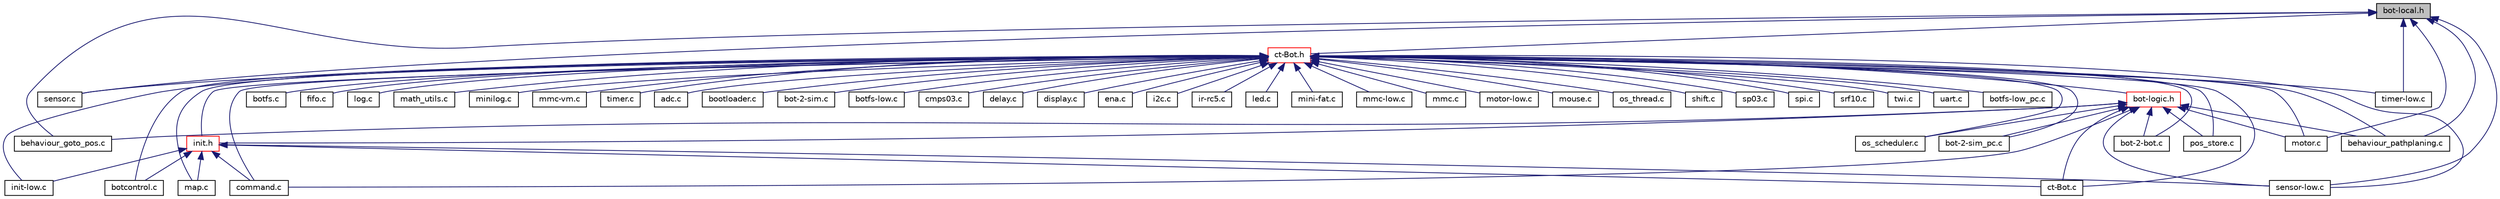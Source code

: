 digraph G
{
  edge [fontname="Helvetica",fontsize="10",labelfontname="Helvetica",labelfontsize="10"];
  node [fontname="Helvetica",fontsize="10",shape=record];
  Node1 [label="bot-local.h",height=0.2,width=0.4,color="black", fillcolor="grey75", style="filled" fontcolor="black"];
  Node1 -> Node2 [dir="back",color="midnightblue",fontsize="10",style="solid",fontname="Helvetica"];
  Node2 [label="ct-Bot.h",height=0.2,width=0.4,color="red", fillcolor="white", style="filled",URL="$ct-Bot_8h.html",tooltip="globale Schalter fuer die einzelnen Bot-Funktionalitaeten"];
  Node2 -> Node3 [dir="back",color="midnightblue",fontsize="10",style="solid",fontname="Helvetica"];
  Node3 [label="bot-2-bot.c",height=0.2,width=0.4,color="black", fillcolor="white", style="filled",URL="$bot-2-bot_8c.html",tooltip="Bot-2-Bot-Kommunikation."];
  Node2 -> Node4 [dir="back",color="midnightblue",fontsize="10",style="solid",fontname="Helvetica"];
  Node4 [label="botcontrol.c",height=0.2,width=0.4,color="black", fillcolor="white", style="filled",URL="$botcontrol_8c.html",tooltip="High-level Steuerungsroutinen, z.B."];
  Node2 -> Node5 [dir="back",color="midnightblue",fontsize="10",style="solid",fontname="Helvetica"];
  Node5 [label="botfs.c",height=0.2,width=0.4,color="black", fillcolor="white", style="filled",URL="$botfs_8c.html",tooltip="Dateisystem BotFS."];
  Node2 -> Node6 [dir="back",color="midnightblue",fontsize="10",style="solid",fontname="Helvetica"];
  Node6 [label="command.c",height=0.2,width=0.4,color="black", fillcolor="white", style="filled",URL="$command_8c.html",tooltip="Kommando-Management."];
  Node2 -> Node7 [dir="back",color="midnightblue",fontsize="10",style="solid",fontname="Helvetica"];
  Node7 [label="ct-Bot.c",height=0.2,width=0.4,color="black", fillcolor="white", style="filled",URL="$ct-Bot_8c.html",tooltip="Bot-Hauptprogramm."];
  Node2 -> Node8 [dir="back",color="midnightblue",fontsize="10",style="solid",fontname="Helvetica"];
  Node8 [label="fifo.c",height=0.2,width=0.4,color="black", fillcolor="white", style="filled",URL="$fifo_8c.html",tooltip="Implementierung einer FIFO."];
  Node2 -> Node9 [dir="back",color="midnightblue",fontsize="10",style="solid",fontname="Helvetica"];
  Node9 [label="log.c",height=0.2,width=0.4,color="black", fillcolor="white", style="filled",URL="$log_8c.html",tooltip="Routinen zum Loggen von Informationen."];
  Node2 -> Node10 [dir="back",color="midnightblue",fontsize="10",style="solid",fontname="Helvetica"];
  Node10 [label="map.c",height=0.2,width=0.4,color="black", fillcolor="white", style="filled",URL="$map_8c.html",tooltip="Karte."];
  Node2 -> Node11 [dir="back",color="midnightblue",fontsize="10",style="solid",fontname="Helvetica"];
  Node11 [label="math_utils.c",height=0.2,width=0.4,color="black", fillcolor="white", style="filled",URL="$math__utils_8c.html",tooltip="Hilfsfunktionen fuer mathematische Dinge, architekturunabhaengig."];
  Node2 -> Node12 [dir="back",color="midnightblue",fontsize="10",style="solid",fontname="Helvetica"];
  Node12 [label="minilog.c",height=0.2,width=0.4,color="black", fillcolor="white", style="filled",URL="$minilog_8c.html",tooltip="vereinfachte Logging-Funktionen"];
  Node2 -> Node13 [dir="back",color="midnightblue",fontsize="10",style="solid",fontname="Helvetica"];
  Node13 [label="mmc-vm.c",height=0.2,width=0.4,color="black", fillcolor="white", style="filled",URL="$mmc-vm_8c.html",tooltip="Virtual Memory Management mit MMC / SD-Card."];
  Node2 -> Node14 [dir="back",color="midnightblue",fontsize="10",style="solid",fontname="Helvetica"];
  Node14 [label="motor.c",height=0.2,width=0.4,color="black", fillcolor="white", style="filled",URL="$motor_8c.html",tooltip="High-Level-Routinen fuer die Motorsteuerung des c&#39;t-Bot."];
  Node2 -> Node15 [dir="back",color="midnightblue",fontsize="10",style="solid",fontname="Helvetica"];
  Node15 [label="pos_store.c",height=0.2,width=0.4,color="black", fillcolor="white", style="filled",URL="$pos__store_8c.html",tooltip="Implementierung eines Positionsspeichers mit den ueblichen Stackbefehlen push(), pop() und FIFO-Befeh..."];
  Node2 -> Node16 [dir="back",color="midnightblue",fontsize="10",style="solid",fontname="Helvetica"];
  Node16 [label="sensor.c",height=0.2,width=0.4,color="black", fillcolor="white", style="filled",URL="$sensor_8c.html",tooltip="Architekturunabhaengiger Teil der Sensorsteuerung."];
  Node2 -> Node17 [dir="back",color="midnightblue",fontsize="10",style="solid",fontname="Helvetica"];
  Node17 [label="timer.c",height=0.2,width=0.4,color="black", fillcolor="white", style="filled",URL="$timer_8c.html",tooltip="Zeitmanagement."];
  Node2 -> Node18 [dir="back",color="midnightblue",fontsize="10",style="solid",fontname="Helvetica"];
  Node18 [label="behaviour_pathplaning.c",height=0.2,width=0.4,color="black", fillcolor="white", style="filled",URL="$behaviour__pathplaning_8c.html",tooltip="Wave-Pfadplanungsverhalten."];
  Node2 -> Node19 [dir="back",color="midnightblue",fontsize="10",style="solid",fontname="Helvetica"];
  Node19 [label="init.h",height=0.2,width=0.4,color="red", fillcolor="white", style="filled",URL="$init_8h.html",tooltip="Initialisierungsroutinen."];
  Node19 -> Node4 [dir="back",color="midnightblue",fontsize="10",style="solid",fontname="Helvetica"];
  Node19 -> Node6 [dir="back",color="midnightblue",fontsize="10",style="solid",fontname="Helvetica"];
  Node19 -> Node7 [dir="back",color="midnightblue",fontsize="10",style="solid",fontname="Helvetica"];
  Node19 -> Node10 [dir="back",color="midnightblue",fontsize="10",style="solid",fontname="Helvetica"];
  Node19 -> Node20 [dir="back",color="midnightblue",fontsize="10",style="solid",fontname="Helvetica"];
  Node20 [label="init-low.c",height=0.2,width=0.4,color="black", fillcolor="white", style="filled",URL="$init-low_8c.html",tooltip="Initialisierungsroutinen fuer MCU."];
  Node19 -> Node21 [dir="back",color="midnightblue",fontsize="10",style="solid",fontname="Helvetica"];
  Node21 [label="sensor-low.c",height=0.2,width=0.4,color="black", fillcolor="white", style="filled",URL="$sensor-low_8c.html",tooltip="Low-Level Routinen fuer die Sensor Steuerung des c&#39;t-Bots."];
  Node2 -> Node22 [dir="back",color="midnightblue",fontsize="10",style="solid",fontname="Helvetica"];
  Node22 [label="bot-logic.h",height=0.2,width=0.4,color="red", fillcolor="white", style="filled",URL="$bot-logic_8h.html",tooltip="High-Level-Routinen fuer die Steuerung des c&#39;t-Bots."];
  Node22 -> Node3 [dir="back",color="midnightblue",fontsize="10",style="solid",fontname="Helvetica"];
  Node22 -> Node6 [dir="back",color="midnightblue",fontsize="10",style="solid",fontname="Helvetica"];
  Node22 -> Node7 [dir="back",color="midnightblue",fontsize="10",style="solid",fontname="Helvetica"];
  Node22 -> Node14 [dir="back",color="midnightblue",fontsize="10",style="solid",fontname="Helvetica"];
  Node22 -> Node15 [dir="back",color="midnightblue",fontsize="10",style="solid",fontname="Helvetica"];
  Node22 -> Node23 [dir="back",color="midnightblue",fontsize="10",style="solid",fontname="Helvetica"];
  Node23 [label="behaviour_goto_pos.c",height=0.2,width=0.4,color="black", fillcolor="white", style="filled",URL="$behaviour__goto__pos_8c.html",tooltip="Anfahren einer Position."];
  Node22 -> Node18 [dir="back",color="midnightblue",fontsize="10",style="solid",fontname="Helvetica"];
  Node22 -> Node19 [dir="back",color="midnightblue",fontsize="10",style="solid",fontname="Helvetica"];
  Node22 -> Node24 [dir="back",color="midnightblue",fontsize="10",style="solid",fontname="Helvetica"];
  Node24 [label="os_scheduler.c",height=0.2,width=0.4,color="black", fillcolor="white", style="filled",URL="$os__scheduler_8c.html",tooltip="Mini-Scheduler fuer BotOS."];
  Node22 -> Node21 [dir="back",color="midnightblue",fontsize="10",style="solid",fontname="Helvetica"];
  Node22 -> Node25 [dir="back",color="midnightblue",fontsize="10",style="solid",fontname="Helvetica"];
  Node25 [label="bot-2-sim_pc.c",height=0.2,width=0.4,color="black", fillcolor="white", style="filled",URL="$bot-2-sim__pc_8c.html",tooltip="Verbindung c&#39;t-Bot zu c&#39;t-Sim."];
  Node2 -> Node26 [dir="back",color="midnightblue",fontsize="10",style="solid",fontname="Helvetica"];
  Node26 [label="adc.c",height=0.2,width=0.4,color="black", fillcolor="white", style="filled",URL="$adc_8c.html",tooltip="Routinen zum Einlesen der Analogeingaenge."];
  Node2 -> Node27 [dir="back",color="midnightblue",fontsize="10",style="solid",fontname="Helvetica"];
  Node27 [label="bootloader.c",height=0.2,width=0.4,color="black", fillcolor="white", style="filled",URL="$bootloader_8c.html",tooltip="AVR109 kompatibler Bootloader fuer den c&#39;t-Bot."];
  Node2 -> Node28 [dir="back",color="midnightblue",fontsize="10",style="solid",fontname="Helvetica"];
  Node28 [label="bot-2-sim.c",height=0.2,width=0.4,color="black", fillcolor="white", style="filled",URL="$bot-2-sim_8c.html",tooltip="Verbindung zwischen c&#39;t-Bot und c&#39;t-Sim."];
  Node2 -> Node29 [dir="back",color="midnightblue",fontsize="10",style="solid",fontname="Helvetica"];
  Node29 [label="botfs-low.c",height=0.2,width=0.4,color="black", fillcolor="white", style="filled",URL="$botfs-low_8c.html",tooltip="Low-Level-Funktionen des Dateisystems BotFS fuer MCU."];
  Node2 -> Node30 [dir="back",color="midnightblue",fontsize="10",style="solid",fontname="Helvetica"];
  Node30 [label="cmps03.c",height=0.2,width=0.4,color="black", fillcolor="white", style="filled",URL="$cmps03_8c.html",tooltip="CMPS03-Treiber."];
  Node2 -> Node31 [dir="back",color="midnightblue",fontsize="10",style="solid",fontname="Helvetica"];
  Node31 [label="delay.c",height=0.2,width=0.4,color="black", fillcolor="white", style="filled",URL="$delay_8c.html",tooltip="Hilfsroutinen fuer Wartezeiten."];
  Node2 -> Node32 [dir="back",color="midnightblue",fontsize="10",style="solid",fontname="Helvetica"];
  Node32 [label="display.c",height=0.2,width=0.4,color="black", fillcolor="white", style="filled",URL="$display_8c.html",tooltip="Routinen zur Displaysteuerung."];
  Node2 -> Node33 [dir="back",color="midnightblue",fontsize="10",style="solid",fontname="Helvetica"];
  Node33 [label="ena.c",height=0.2,width=0.4,color="black", fillcolor="white", style="filled",URL="$ena_8c.html",tooltip="Routinen zur Steuerung der Enable-Leitungen."];
  Node2 -> Node34 [dir="back",color="midnightblue",fontsize="10",style="solid",fontname="Helvetica"];
  Node34 [label="i2c.c",height=0.2,width=0.4,color="black", fillcolor="white", style="filled",URL="$i2c_8c.html",tooltip="I2C-Treiber, derzeit nur Master, interruptbasiert."];
  Node2 -> Node20 [dir="back",color="midnightblue",fontsize="10",style="solid",fontname="Helvetica"];
  Node2 -> Node35 [dir="back",color="midnightblue",fontsize="10",style="solid",fontname="Helvetica"];
  Node35 [label="ir-rc5.c",height=0.2,width=0.4,color="black", fillcolor="white", style="filled",URL="$ir-rc5_8c.html",tooltip="Routinen fuer die Dekodierung von RC5-Fernbedienungs-Codes."];
  Node2 -> Node36 [dir="back",color="midnightblue",fontsize="10",style="solid",fontname="Helvetica"];
  Node36 [label="led.c",height=0.2,width=0.4,color="black", fillcolor="white", style="filled",URL="$led_8c.html",tooltip="Routinen zur LED-Steuerung."];
  Node2 -> Node37 [dir="back",color="midnightblue",fontsize="10",style="solid",fontname="Helvetica"];
  Node37 [label="mini-fat.c",height=0.2,width=0.4,color="black", fillcolor="white", style="filled",URL="$mini-fat_8c.html",tooltip="Routinen zum Auffinden von markierten Files auf einer MMC-Karte."];
  Node2 -> Node38 [dir="back",color="midnightblue",fontsize="10",style="solid",fontname="Helvetica"];
  Node38 [label="mmc-low.c",height=0.2,width=0.4,color="black", fillcolor="white", style="filled",URL="$mmc-low_8c.html",tooltip="Low-Level-Routinen zum Lesen/Schreiben einer MMC / SD-Card."];
  Node2 -> Node39 [dir="back",color="midnightblue",fontsize="10",style="solid",fontname="Helvetica"];
  Node39 [label="mmc.c",height=0.2,width=0.4,color="black", fillcolor="white", style="filled",URL="$mmc_8c.html",tooltip="Routinen zum Auslesen/Schreiben einer MMC-Karte."];
  Node2 -> Node40 [dir="back",color="midnightblue",fontsize="10",style="solid",fontname="Helvetica"];
  Node40 [label="motor-low.c",height=0.2,width=0.4,color="black", fillcolor="white", style="filled",URL="$motor-low_8c.html",tooltip="Low-Level Routinen fuer die Motorsteuerung des c&#39;t-Bots."];
  Node2 -> Node41 [dir="back",color="midnightblue",fontsize="10",style="solid",fontname="Helvetica"];
  Node41 [label="mouse.c",height=0.2,width=0.4,color="black", fillcolor="white", style="filled",URL="$mouse_8c.html",tooltip="Routinen fuer die Ansteuerung eines opt. Maussensors."];
  Node2 -> Node24 [dir="back",color="midnightblue",fontsize="10",style="solid",fontname="Helvetica"];
  Node2 -> Node42 [dir="back",color="midnightblue",fontsize="10",style="solid",fontname="Helvetica"];
  Node42 [label="os_thread.c",height=0.2,width=0.4,color="black", fillcolor="white", style="filled",URL="$os__thread_8c.html",tooltip="Threadmanagement fuer BotOS."];
  Node2 -> Node21 [dir="back",color="midnightblue",fontsize="10",style="solid",fontname="Helvetica"];
  Node2 -> Node43 [dir="back",color="midnightblue",fontsize="10",style="solid",fontname="Helvetica"];
  Node43 [label="shift.c",height=0.2,width=0.4,color="black", fillcolor="white", style="filled",URL="$shift_8c.html",tooltip="Routinen zur Ansteuerung der Shift-Register."];
  Node2 -> Node44 [dir="back",color="midnightblue",fontsize="10",style="solid",fontname="Helvetica"];
  Node44 [label="sp03.c",height=0.2,width=0.4,color="black", fillcolor="white", style="filled",URL="$sp03_8c.html",tooltip="Ansteuerung des Sprachmoduls SP03 Text to Speech mit TWI aka I2C."];
  Node2 -> Node45 [dir="back",color="midnightblue",fontsize="10",style="solid",fontname="Helvetica"];
  Node45 [label="spi.c",height=0.2,width=0.4,color="black", fillcolor="white", style="filled",URL="$spi_8c.html",tooltip="(Hardware-) SPI-Treiber"];
  Node2 -> Node46 [dir="back",color="midnightblue",fontsize="10",style="solid",fontname="Helvetica"];
  Node46 [label="srf10.c",height=0.2,width=0.4,color="black", fillcolor="white", style="filled",URL="$srf10_8c.html",tooltip="Ansteuerung des Ultraschall Entfernungssensors SRF10."];
  Node2 -> Node47 [dir="back",color="midnightblue",fontsize="10",style="solid",fontname="Helvetica"];
  Node47 [label="timer-low.c",height=0.2,width=0.4,color="black", fillcolor="white", style="filled",URL="$timer-low_8c.html",tooltip="Timer und Counter fuer den Mikrocontroller."];
  Node2 -> Node48 [dir="back",color="midnightblue",fontsize="10",style="solid",fontname="Helvetica"];
  Node48 [label="twi.c",height=0.2,width=0.4,color="black", fillcolor="white", style="filled",URL="$twi_8c.html",tooltip="TWI-Treiber (I2C)"];
  Node2 -> Node49 [dir="back",color="midnightblue",fontsize="10",style="solid",fontname="Helvetica"];
  Node49 [label="uart.c",height=0.2,width=0.4,color="black", fillcolor="white", style="filled",URL="$uart_8c.html",tooltip="Routinen zur seriellen Kommunikation."];
  Node2 -> Node25 [dir="back",color="midnightblue",fontsize="10",style="solid",fontname="Helvetica"];
  Node2 -> Node50 [dir="back",color="midnightblue",fontsize="10",style="solid",fontname="Helvetica"];
  Node50 [label="botfs-low_pc.c",height=0.2,width=0.4,color="black", fillcolor="white", style="filled",URL="$botfs-low__pc_8c.html",tooltip="Low-Level-Funktionen des Dateisystems BotFS fuer PC."];
  Node1 -> Node14 [dir="back",color="midnightblue",fontsize="10",style="solid",fontname="Helvetica"];
  Node1 -> Node16 [dir="back",color="midnightblue",fontsize="10",style="solid",fontname="Helvetica"];
  Node1 -> Node23 [dir="back",color="midnightblue",fontsize="10",style="solid",fontname="Helvetica"];
  Node1 -> Node18 [dir="back",color="midnightblue",fontsize="10",style="solid",fontname="Helvetica"];
  Node1 -> Node21 [dir="back",color="midnightblue",fontsize="10",style="solid",fontname="Helvetica"];
  Node1 -> Node47 [dir="back",color="midnightblue",fontsize="10",style="solid",fontname="Helvetica"];
}
